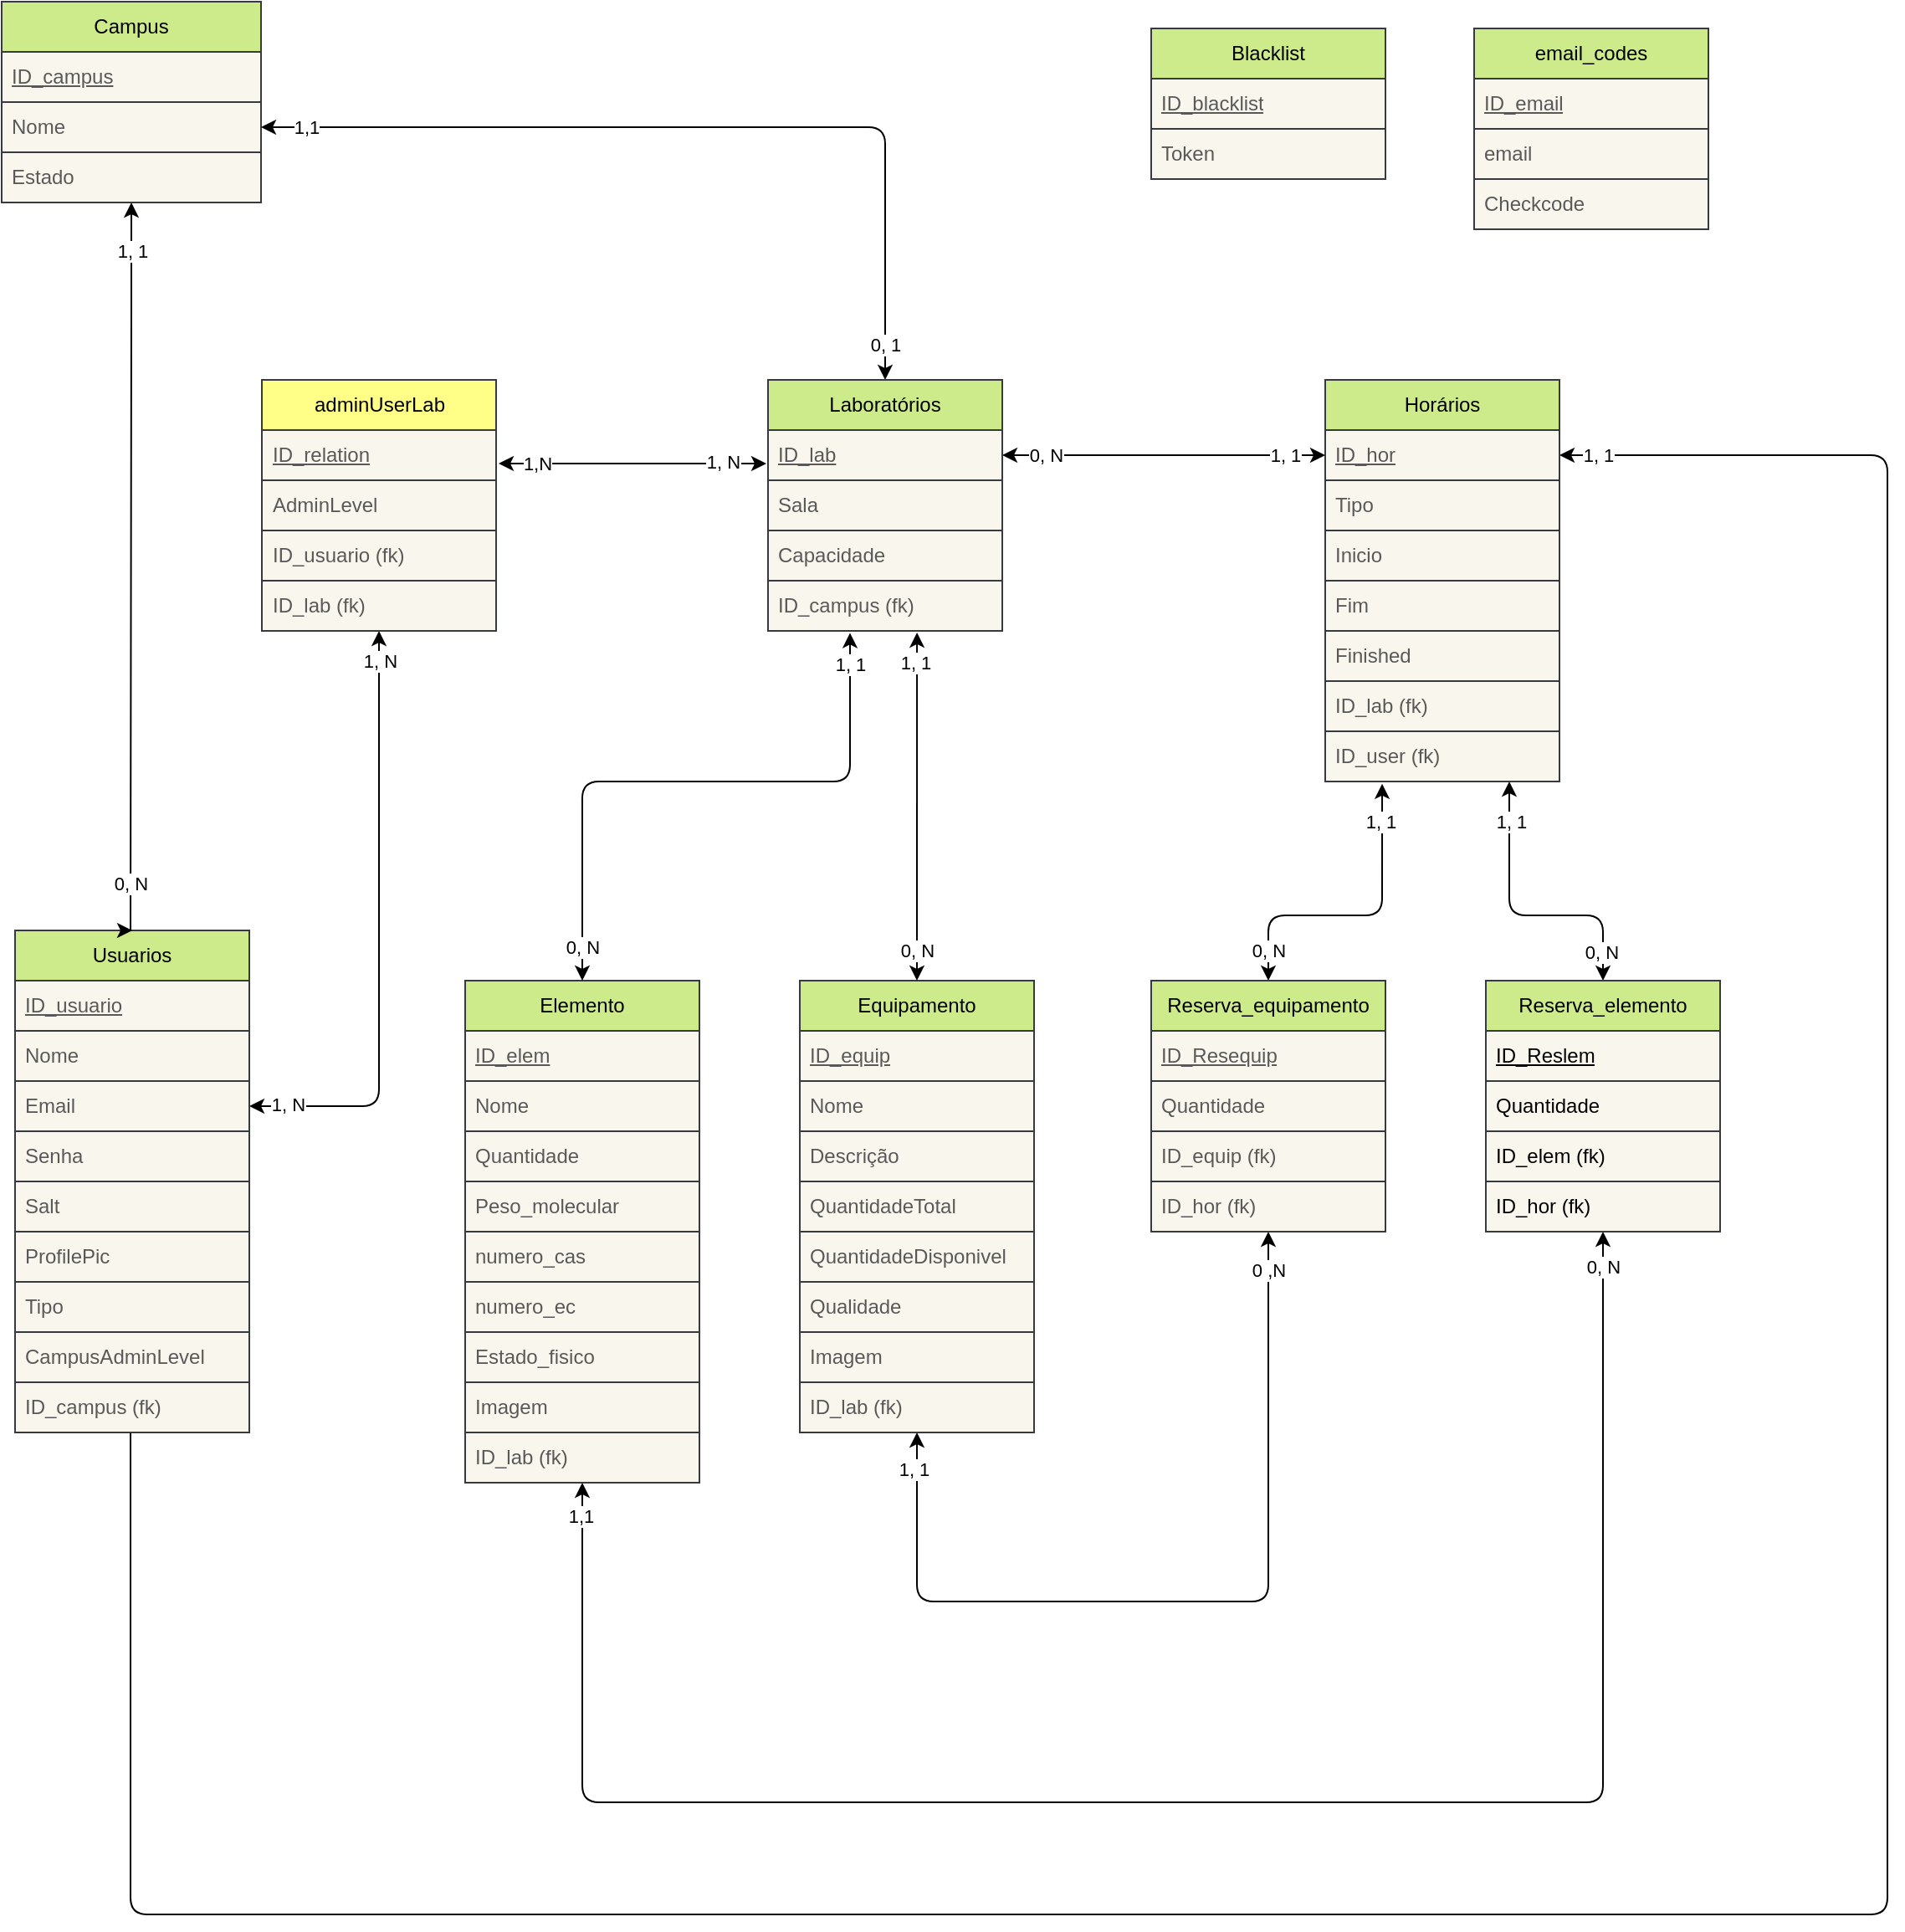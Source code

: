 <mxfile>
    <diagram name="Página-1" id="L4uY0i5UveYbXoUHaV4S">
        <mxGraphModel dx="1807" dy="1125" grid="1" gridSize="10" guides="1" tooltips="1" connect="1" arrows="1" fold="1" page="1" pageScale="1" pageWidth="4681" pageHeight="3300" math="0" shadow="0">
            <root>
                <mxCell id="0"/>
                <mxCell id="1" parent="0"/>
                <mxCell id="LrV3ZySY4JT85tmcwLmW-28" style="edgeStyle=orthogonalEdgeStyle;rounded=1;orthogonalLoop=1;jettySize=auto;html=1;startArrow=classic;startFill=1;entryX=1;entryY=0.5;entryDx=0;entryDy=0;" parent="1" target="cdhFifhEVgX4mkI2xDaV-19" edge="1">
                    <mxGeometry relative="1" as="geometry">
                        <Array as="points">
                            <mxPoint x="1960" y="2357"/>
                            <mxPoint x="3010" y="2357"/>
                            <mxPoint x="3010" y="1485"/>
                        </Array>
                        <mxPoint x="1960" y="1982" as="sourcePoint"/>
                        <mxPoint x="2870" y="1470" as="targetPoint"/>
                    </mxGeometry>
                </mxCell>
                <mxCell id="LrV3ZySY4JT85tmcwLmW-29" value="0, N" style="edgeLabel;html=1;align=center;verticalAlign=middle;resizable=0;points=[];fontColor=#000000;labelBackgroundColor=#FFFFFF;" parent="LrV3ZySY4JT85tmcwLmW-28" connectable="0" vertex="1">
                    <mxGeometry x="-0.976" relative="1" as="geometry">
                        <mxPoint y="-9" as="offset"/>
                    </mxGeometry>
                </mxCell>
                <mxCell id="LrV3ZySY4JT85tmcwLmW-30" value="1, 1" style="edgeLabel;html=1;align=center;verticalAlign=middle;resizable=0;points=[];fontColor=#000000;labelBackgroundColor=#FFFFFF;" parent="LrV3ZySY4JT85tmcwLmW-28" connectable="0" vertex="1">
                    <mxGeometry x="0.973" relative="1" as="geometry">
                        <mxPoint x="-11" as="offset"/>
                    </mxGeometry>
                </mxCell>
                <mxCell id="41" style="edgeStyle=orthogonalEdgeStyle;html=1;fontColor=#000000;startArrow=classic;startFill=1;entryX=0.5;entryY=1;entryDx=0;entryDy=0;exitX=1;exitY=0.5;exitDx=0;exitDy=0;" parent="1" source="hTepHEeseiXycIF3t-gX-6" target="36" edge="1">
                    <mxGeometry relative="1" as="geometry">
                        <mxPoint x="2140" y="1590" as="targetPoint"/>
                    </mxGeometry>
                </mxCell>
                <mxCell id="42" value="1, N" style="edgeLabel;html=1;align=center;verticalAlign=middle;resizable=0;points=[];fontColor=#000000;labelBackgroundColor=#FFFFFF;" parent="41" vertex="1" connectable="0">
                    <mxGeometry x="-0.853" relative="1" as="geometry">
                        <mxPoint x="-4" y="-1" as="offset"/>
                    </mxGeometry>
                </mxCell>
                <mxCell id="44" value="1, N" style="edgeLabel;html=1;align=center;verticalAlign=middle;resizable=0;points=[];fontColor=#000000;labelBackgroundColor=#FFFFFF;" parent="41" vertex="1" connectable="0">
                    <mxGeometry x="0.877" y="-1" relative="1" as="geometry">
                        <mxPoint x="-1" y="-4" as="offset"/>
                    </mxGeometry>
                </mxCell>
                <mxCell id="hTepHEeseiXycIF3t-gX-1" value="Usuarios" style="swimlane;fontStyle=0;childLayout=stackLayout;horizontal=1;startSize=30;horizontalStack=0;resizeParent=1;resizeParentMax=0;resizeLast=0;collapsible=1;marginBottom=0;whiteSpace=wrap;html=1;fillColor=#cdeb8b;strokeColor=#36393d;fontColor=#000000;" parent="1" vertex="1">
                    <mxGeometry x="1891" y="1769" width="140" height="300" as="geometry"/>
                </mxCell>
                <mxCell id="hTepHEeseiXycIF3t-gX-2" value="ID_usuario" style="text;strokeColor=#36393d;fillColor=#f9f7ed;align=left;verticalAlign=middle;spacingLeft=4;spacingRight=4;overflow=hidden;points=[[0,0.5],[1,0.5]];portConstraint=eastwest;rotatable=0;whiteSpace=wrap;html=1;fontStyle=4;fontColor=#595959;" parent="hTepHEeseiXycIF3t-gX-1" vertex="1">
                    <mxGeometry y="30" width="140" height="30" as="geometry"/>
                </mxCell>
                <mxCell id="hTepHEeseiXycIF3t-gX-3" value="Nome" style="text;strokeColor=#36393d;fillColor=#f9f7ed;align=left;verticalAlign=middle;spacingLeft=4;spacingRight=4;overflow=hidden;points=[[0,0.5],[1,0.5]];portConstraint=eastwest;rotatable=0;whiteSpace=wrap;html=1;fontColor=#595959;" parent="hTepHEeseiXycIF3t-gX-1" vertex="1">
                    <mxGeometry y="60" width="140" height="30" as="geometry"/>
                </mxCell>
                <mxCell id="hTepHEeseiXycIF3t-gX-6" value="Email" style="text;strokeColor=#36393d;fillColor=#f9f7ed;align=left;verticalAlign=middle;spacingLeft=4;spacingRight=4;overflow=hidden;points=[[0,0.5],[1,0.5]];portConstraint=eastwest;rotatable=0;whiteSpace=wrap;html=1;fontColor=#595959;" parent="hTepHEeseiXycIF3t-gX-1" vertex="1">
                    <mxGeometry y="90" width="140" height="30" as="geometry"/>
                </mxCell>
                <mxCell id="hTepHEeseiXycIF3t-gX-12" value="Senha" style="text;strokeColor=#36393d;fillColor=#f9f7ed;align=left;verticalAlign=middle;spacingLeft=4;spacingRight=4;overflow=hidden;points=[[0,0.5],[1,0.5]];portConstraint=eastwest;rotatable=0;whiteSpace=wrap;html=1;fontColor=#595959;" parent="hTepHEeseiXycIF3t-gX-1" vertex="1">
                    <mxGeometry y="120" width="140" height="30" as="geometry"/>
                </mxCell>
                <mxCell id="76" value="Salt" style="text;strokeColor=#36393d;fillColor=#f9f7ed;align=left;verticalAlign=middle;spacingLeft=4;spacingRight=4;overflow=hidden;points=[[0,0.5],[1,0.5]];portConstraint=eastwest;rotatable=0;whiteSpace=wrap;html=1;fontColor=#595959;" parent="hTepHEeseiXycIF3t-gX-1" vertex="1">
                    <mxGeometry y="150" width="140" height="30" as="geometry"/>
                </mxCell>
                <mxCell id="75" value="ProfilePic" style="text;strokeColor=#36393d;fillColor=#f9f7ed;align=left;verticalAlign=middle;spacingLeft=4;spacingRight=4;overflow=hidden;points=[[0,0.5],[1,0.5]];portConstraint=eastwest;rotatable=0;whiteSpace=wrap;html=1;fontColor=#595959;" parent="hTepHEeseiXycIF3t-gX-1" vertex="1">
                    <mxGeometry y="180" width="140" height="30" as="geometry"/>
                </mxCell>
                <mxCell id="22" value="Tipo" style="text;strokeColor=#36393d;fillColor=#f9f7ed;align=left;verticalAlign=middle;spacingLeft=4;spacingRight=4;overflow=hidden;points=[[0,0.5],[1,0.5]];portConstraint=eastwest;rotatable=0;whiteSpace=wrap;html=1;fontColor=#595959;" parent="hTepHEeseiXycIF3t-gX-1" vertex="1">
                    <mxGeometry y="210" width="140" height="30" as="geometry"/>
                </mxCell>
                <mxCell id="88" value="CampusAdminLevel" style="text;strokeColor=#36393d;fillColor=#f9f7ed;align=left;verticalAlign=middle;spacingLeft=4;spacingRight=4;overflow=hidden;points=[[0,0.5],[1,0.5]];portConstraint=eastwest;rotatable=0;whiteSpace=wrap;html=1;fontColor=#595959;" parent="hTepHEeseiXycIF3t-gX-1" vertex="1">
                    <mxGeometry y="240" width="140" height="30" as="geometry"/>
                </mxCell>
                <mxCell id="hTepHEeseiXycIF3t-gX-59" value="ID_campus (fk)" style="text;strokeColor=#36393d;fillColor=#f9f7ed;align=left;verticalAlign=middle;spacingLeft=4;spacingRight=4;overflow=hidden;points=[[0,0.5],[1,0.5]];portConstraint=eastwest;rotatable=0;whiteSpace=wrap;html=1;fontColor=#595959;" parent="hTepHEeseiXycIF3t-gX-1" vertex="1">
                    <mxGeometry y="270" width="140" height="30" as="geometry"/>
                </mxCell>
                <mxCell id="LrV3ZySY4JT85tmcwLmW-25" style="edgeStyle=orthogonalEdgeStyle;rounded=0;orthogonalLoop=1;jettySize=auto;html=1;entryX=0.5;entryY=0;entryDx=0;entryDy=0;startArrow=classic;startFill=1;exitX=0.5;exitY=1;exitDx=0;exitDy=0;" parent="1" source="hTepHEeseiXycIF3t-gX-14" target="hTepHEeseiXycIF3t-gX-1" edge="1">
                    <mxGeometry relative="1" as="geometry">
                        <mxPoint x="1961" y="1350" as="sourcePoint"/>
                        <Array as="points">
                            <mxPoint x="1961" y="1394"/>
                            <mxPoint x="1960" y="1394"/>
                        </Array>
                    </mxGeometry>
                </mxCell>
                <mxCell id="LrV3ZySY4JT85tmcwLmW-26" value="1, 1" style="edgeLabel;html=1;align=center;verticalAlign=middle;resizable=0;points=[];fontColor=#000000;labelBackgroundColor=#FFFFFF;" parent="LrV3ZySY4JT85tmcwLmW-25" connectable="0" vertex="1">
                    <mxGeometry x="-0.774" y="1" relative="1" as="geometry">
                        <mxPoint x="-1" y="-21" as="offset"/>
                    </mxGeometry>
                </mxCell>
                <mxCell id="LrV3ZySY4JT85tmcwLmW-27" value="0, N" style="edgeLabel;html=1;align=center;verticalAlign=middle;resizable=0;points=[];fontColor=#000000;labelBackgroundColor=#FFFFFF;" parent="LrV3ZySY4JT85tmcwLmW-25" connectable="0" vertex="1">
                    <mxGeometry x="0.744" y="1" relative="1" as="geometry">
                        <mxPoint x="-1" y="27" as="offset"/>
                    </mxGeometry>
                </mxCell>
                <mxCell id="hTepHEeseiXycIF3t-gX-14" value="Campus" style="swimlane;fontStyle=0;childLayout=stackLayout;horizontal=1;startSize=30;horizontalStack=0;resizeParent=1;resizeParentMax=0;resizeLast=0;collapsible=1;marginBottom=0;whiteSpace=wrap;html=1;fillColor=#cdeb8b;strokeColor=#36393d;fontColor=#000000;" parent="1" vertex="1">
                    <mxGeometry x="1883" y="1214" width="155" height="120" as="geometry"/>
                </mxCell>
                <mxCell id="sf1PfCmwYjpFisx6b6J_-1" value="ID_campus" style="text;strokeColor=#36393d;fillColor=#f9f7ed;align=left;verticalAlign=middle;spacingLeft=4;spacingRight=4;overflow=hidden;points=[[0,0.5],[1,0.5]];portConstraint=eastwest;rotatable=0;whiteSpace=wrap;html=1;fontStyle=4;fontColor=#595959;" parent="hTepHEeseiXycIF3t-gX-14" vertex="1">
                    <mxGeometry y="30" width="155" height="30" as="geometry"/>
                </mxCell>
                <mxCell id="hTepHEeseiXycIF3t-gX-16" value="Nome" style="text;strokeColor=#36393d;fillColor=#f9f7ed;align=left;verticalAlign=middle;spacingLeft=4;spacingRight=4;overflow=hidden;points=[[0,0.5],[1,0.5]];portConstraint=eastwest;rotatable=0;whiteSpace=wrap;html=1;fontColor=#595959;" parent="hTepHEeseiXycIF3t-gX-14" vertex="1">
                    <mxGeometry y="60" width="155" height="30" as="geometry"/>
                </mxCell>
                <mxCell id="78" value="Estado" style="text;strokeColor=#36393d;fillColor=#f9f7ed;align=left;verticalAlign=middle;spacingLeft=4;spacingRight=4;overflow=hidden;points=[[0,0.5],[1,0.5]];portConstraint=eastwest;rotatable=0;whiteSpace=wrap;html=1;fontColor=#595959;" parent="hTepHEeseiXycIF3t-gX-14" vertex="1">
                    <mxGeometry y="90" width="155" height="30" as="geometry"/>
                </mxCell>
                <mxCell id="hTepHEeseiXycIF3t-gX-65" value="" style="edgeStyle=orthogonalEdgeStyle;rounded=1;orthogonalLoop=1;jettySize=auto;entryX=1;entryY=0.5;entryDx=0;entryDy=0;startArrow=classic;startFill=1;labelBorderColor=none;html=1;" parent="1" source="hTepHEeseiXycIF3t-gX-22" target="hTepHEeseiXycIF3t-gX-16" edge="1">
                    <mxGeometry relative="1" as="geometry"/>
                </mxCell>
                <mxCell id="hTepHEeseiXycIF3t-gX-67" value="1,1" style="edgeLabel;html=1;align=center;verticalAlign=middle;resizable=0;points=[];fontColor=#000000;labelBackgroundColor=#FFFFFF;" parent="hTepHEeseiXycIF3t-gX-65" connectable="0" vertex="1">
                    <mxGeometry x="0.897" relative="1" as="geometry">
                        <mxPoint as="offset"/>
                    </mxGeometry>
                </mxCell>
                <mxCell id="hTepHEeseiXycIF3t-gX-68" value="0, 1" style="edgeLabel;html=1;align=center;verticalAlign=middle;resizable=0;points=[];fontColor=#000000;labelBackgroundColor=#FFFFFF;" parent="hTepHEeseiXycIF3t-gX-65" connectable="0" vertex="1">
                    <mxGeometry x="-0.86" y="1" relative="1" as="geometry">
                        <mxPoint x="1" y="15" as="offset"/>
                    </mxGeometry>
                </mxCell>
                <mxCell id="hTepHEeseiXycIF3t-gX-22" value="Laboratórios" style="swimlane;fontStyle=0;childLayout=stackLayout;horizontal=1;startSize=30;horizontalStack=0;resizeParent=1;resizeParentMax=0;resizeLast=0;collapsible=1;marginBottom=0;whiteSpace=wrap;html=1;fillColor=#cdeb8b;strokeColor=#36393d;fontColor=#000000;" parent="1" vertex="1">
                    <mxGeometry x="2341" y="1440" width="140" height="150" as="geometry"/>
                </mxCell>
                <mxCell id="hTepHEeseiXycIF3t-gX-23" value="ID_lab" style="text;strokeColor=#36393d;fillColor=#f9f7ed;align=left;verticalAlign=middle;spacingLeft=4;spacingRight=4;overflow=hidden;points=[[0,0.5],[1,0.5]];portConstraint=eastwest;rotatable=0;whiteSpace=wrap;html=1;fontStyle=4;fontColor=#595959;" parent="hTepHEeseiXycIF3t-gX-22" vertex="1">
                    <mxGeometry y="30" width="140" height="30" as="geometry"/>
                </mxCell>
                <mxCell id="hTepHEeseiXycIF3t-gX-58" value="Sala" style="text;strokeColor=#36393d;fillColor=#f9f7ed;align=left;verticalAlign=middle;spacingLeft=4;spacingRight=4;overflow=hidden;points=[[0,0.5],[1,0.5]];portConstraint=eastwest;rotatable=0;whiteSpace=wrap;html=1;fontStyle=0;fontColor=#595959;" parent="hTepHEeseiXycIF3t-gX-22" vertex="1">
                    <mxGeometry y="60" width="140" height="30" as="geometry"/>
                </mxCell>
                <mxCell id="90" value="Capacidade" style="text;strokeColor=#36393d;fillColor=#f9f7ed;align=left;verticalAlign=middle;spacingLeft=4;spacingRight=4;overflow=hidden;points=[[0,0.5],[1,0.5]];portConstraint=eastwest;rotatable=0;whiteSpace=wrap;html=1;fontStyle=0;fontColor=#595959;" vertex="1" parent="hTepHEeseiXycIF3t-gX-22">
                    <mxGeometry y="90" width="140" height="30" as="geometry"/>
                </mxCell>
                <mxCell id="hTepHEeseiXycIF3t-gX-30" value="ID_campus (fk)" style="text;strokeColor=#36393d;fillColor=#f9f7ed;align=left;verticalAlign=middle;spacingLeft=4;spacingRight=4;overflow=hidden;points=[[0,0.5],[1,0.5]];portConstraint=eastwest;rotatable=0;whiteSpace=wrap;html=1;fontStyle=0;fontColor=#595959;" parent="hTepHEeseiXycIF3t-gX-22" vertex="1">
                    <mxGeometry y="120" width="140" height="30" as="geometry"/>
                </mxCell>
                <mxCell id="LrV3ZySY4JT85tmcwLmW-12" style="edgeStyle=orthogonalEdgeStyle;rounded=1;orthogonalLoop=1;jettySize=auto;html=1;startArrow=classic;startFill=1;exitX=0.243;exitY=1.047;exitDx=0;exitDy=0;exitPerimeter=0;" parent="1" source="hTepHEeseiXycIF3t-gX-53" target="LrV3ZySY4JT85tmcwLmW-1" edge="1">
                    <mxGeometry relative="1" as="geometry">
                        <Array as="points">
                            <mxPoint x="2708" y="1760"/>
                            <mxPoint x="2640" y="1760"/>
                        </Array>
                        <mxPoint x="2708" y="1660" as="sourcePoint"/>
                    </mxGeometry>
                </mxCell>
                <mxCell id="LrV3ZySY4JT85tmcwLmW-37" value="1, 1" style="edgeLabel;html=1;align=center;verticalAlign=middle;resizable=0;points=[];fontColor=#000000;labelBackgroundColor=#FFFFFF;" parent="LrV3ZySY4JT85tmcwLmW-12" connectable="0" vertex="1">
                    <mxGeometry x="-0.763" y="-1" relative="1" as="geometry">
                        <mxPoint as="offset"/>
                    </mxGeometry>
                </mxCell>
                <mxCell id="LrV3ZySY4JT85tmcwLmW-38" value="0, N" style="edgeLabel;html=1;align=center;verticalAlign=middle;resizable=0;points=[];fontColor=#000000;labelBackgroundColor=#FFFFFF;" parent="LrV3ZySY4JT85tmcwLmW-12" connectable="0" vertex="1">
                    <mxGeometry x="0.756" y="1" relative="1" as="geometry">
                        <mxPoint x="-1" y="4" as="offset"/>
                    </mxGeometry>
                </mxCell>
                <mxCell id="LrV3ZySY4JT85tmcwLmW-14" style="edgeStyle=orthogonalEdgeStyle;rounded=1;orthogonalLoop=1;jettySize=auto;html=1;entryX=0.5;entryY=0;entryDx=0;entryDy=0;startArrow=classic;startFill=1;" parent="1" source="cdhFifhEVgX4mkI2xDaV-18" target="LrV3ZySY4JT85tmcwLmW-7" edge="1">
                    <mxGeometry relative="1" as="geometry">
                        <mxPoint x="2954" y="1889" as="targetPoint"/>
                        <Array as="points">
                            <mxPoint x="2784" y="1760"/>
                            <mxPoint x="2840" y="1760"/>
                        </Array>
                    </mxGeometry>
                </mxCell>
                <mxCell id="LrV3ZySY4JT85tmcwLmW-35" value="0, N" style="edgeLabel;html=1;align=center;verticalAlign=middle;resizable=0;points=[];fontColor=#000000;labelBackgroundColor=#FFFFFF;" parent="LrV3ZySY4JT85tmcwLmW-14" connectable="0" vertex="1">
                    <mxGeometry x="0.764" y="2" relative="1" as="geometry">
                        <mxPoint x="-3" y="3" as="offset"/>
                    </mxGeometry>
                </mxCell>
                <mxCell id="LrV3ZySY4JT85tmcwLmW-36" value="1, 1" style="edgeLabel;html=1;align=center;verticalAlign=middle;resizable=0;points=[];fontColor=#000000;labelBackgroundColor=#FFFFFF;" parent="LrV3ZySY4JT85tmcwLmW-14" connectable="0" vertex="1">
                    <mxGeometry x="-0.745" y="1" relative="1" as="geometry">
                        <mxPoint y="1" as="offset"/>
                    </mxGeometry>
                </mxCell>
                <mxCell id="cdhFifhEVgX4mkI2xDaV-18" value="Horários" style="swimlane;fontStyle=0;childLayout=stackLayout;horizontal=1;startSize=30;horizontalStack=0;resizeParent=1;resizeParentMax=0;resizeLast=0;collapsible=1;marginBottom=0;whiteSpace=wrap;html=1;fillColor=#cdeb8b;strokeColor=#36393d;fontColor=#000000;" parent="1" vertex="1">
                    <mxGeometry x="2674" y="1440" width="140" height="240" as="geometry"/>
                </mxCell>
                <mxCell id="cdhFifhEVgX4mkI2xDaV-19" value="ID_hor" style="text;strokeColor=#36393d;fillColor=#f9f7ed;align=left;verticalAlign=middle;spacingLeft=4;spacingRight=4;overflow=hidden;points=[[0,0.5],[1,0.5]];portConstraint=eastwest;rotatable=0;whiteSpace=wrap;html=1;fontStyle=4;fontColor=#595959;" parent="cdhFifhEVgX4mkI2xDaV-18" vertex="1">
                    <mxGeometry y="30" width="140" height="30" as="geometry"/>
                </mxCell>
                <mxCell id="sf1PfCmwYjpFisx6b6J_-2" value="Tipo" style="text;strokeColor=#36393d;fillColor=#f9f7ed;align=left;verticalAlign=middle;spacingLeft=4;spacingRight=4;overflow=hidden;points=[[0,0.5],[1,0.5]];portConstraint=eastwest;rotatable=0;whiteSpace=wrap;html=1;fontStyle=0;fontColor=#595959;" parent="cdhFifhEVgX4mkI2xDaV-18" vertex="1">
                    <mxGeometry y="60" width="140" height="30" as="geometry"/>
                </mxCell>
                <mxCell id="hTepHEeseiXycIF3t-gX-51" value="Inicio" style="text;strokeColor=#36393d;fillColor=#f9f7ed;align=left;verticalAlign=middle;spacingLeft=4;spacingRight=4;overflow=hidden;points=[[0,0.5],[1,0.5]];portConstraint=eastwest;rotatable=0;whiteSpace=wrap;html=1;fontStyle=0;fontColor=#595959;" parent="cdhFifhEVgX4mkI2xDaV-18" vertex="1">
                    <mxGeometry y="90" width="140" height="30" as="geometry"/>
                </mxCell>
                <mxCell id="hTepHEeseiXycIF3t-gX-52" value="Fim" style="text;strokeColor=#36393d;fillColor=#f9f7ed;align=left;verticalAlign=middle;spacingLeft=4;spacingRight=4;overflow=hidden;points=[[0,0.5],[1,0.5]];portConstraint=eastwest;rotatable=0;whiteSpace=wrap;html=1;fontStyle=0;fontColor=#595959;" parent="cdhFifhEVgX4mkI2xDaV-18" vertex="1">
                    <mxGeometry y="120" width="140" height="30" as="geometry"/>
                </mxCell>
                <mxCell id="91" value="Finished" style="text;strokeColor=#36393d;fillColor=#f9f7ed;align=left;verticalAlign=middle;spacingLeft=4;spacingRight=4;overflow=hidden;points=[[0,0.5],[1,0.5]];portConstraint=eastwest;rotatable=0;whiteSpace=wrap;html=1;fontStyle=0;fontColor=#595959;" vertex="1" parent="cdhFifhEVgX4mkI2xDaV-18">
                    <mxGeometry y="150" width="140" height="30" as="geometry"/>
                </mxCell>
                <mxCell id="hTepHEeseiXycIF3t-gX-55" value="ID_lab (fk)" style="text;strokeColor=#36393d;fillColor=#f9f7ed;align=left;verticalAlign=middle;spacingLeft=4;spacingRight=4;overflow=hidden;points=[[0,0.5],[1,0.5]];portConstraint=eastwest;rotatable=0;whiteSpace=wrap;html=1;fontStyle=0;fontColor=#595959;" parent="cdhFifhEVgX4mkI2xDaV-18" vertex="1">
                    <mxGeometry y="180" width="140" height="30" as="geometry"/>
                </mxCell>
                <mxCell id="hTepHEeseiXycIF3t-gX-53" value="ID_user (fk)" style="text;strokeColor=#36393d;fillColor=#f9f7ed;align=left;verticalAlign=middle;spacingLeft=4;spacingRight=4;overflow=hidden;points=[[0,0.5],[1,0.5]];portConstraint=eastwest;rotatable=0;whiteSpace=wrap;html=1;fontStyle=0;fontColor=#595959;" parent="cdhFifhEVgX4mkI2xDaV-18" vertex="1">
                    <mxGeometry y="210" width="140" height="30" as="geometry"/>
                </mxCell>
                <mxCell id="53" style="edgeStyle=orthogonalEdgeStyle;html=1;fontColor=#595959;startArrow=classic;startFill=1;entryX=0.5;entryY=1;entryDx=0;entryDy=0;" parent="1" source="hTepHEeseiXycIF3t-gX-33" target="LrV3ZySY4JT85tmcwLmW-7" edge="1">
                    <mxGeometry relative="1" as="geometry">
                        <mxPoint x="2630" y="2330" as="targetPoint"/>
                        <Array as="points">
                            <mxPoint x="2230" y="2290"/>
                            <mxPoint x="2840" y="2290"/>
                        </Array>
                    </mxGeometry>
                </mxCell>
                <mxCell id="54" value="&lt;font&gt;1,1&lt;/font&gt;" style="edgeLabel;html=1;align=center;verticalAlign=middle;resizable=0;points=[];fontColor=#000000;labelBackgroundColor=#FFFFFF;" parent="53" vertex="1" connectable="0">
                    <mxGeometry x="-0.948" y="-1" relative="1" as="geometry">
                        <mxPoint y="-10" as="offset"/>
                    </mxGeometry>
                </mxCell>
                <mxCell id="55" value="0, N" style="edgeLabel;html=1;align=center;verticalAlign=middle;resizable=0;points=[];fontColor=#000000;labelBackgroundColor=#FFFFFF;" parent="53" vertex="1" connectable="0">
                    <mxGeometry x="0.96" relative="1" as="geometry">
                        <mxPoint y="-2" as="offset"/>
                    </mxGeometry>
                </mxCell>
                <mxCell id="hTepHEeseiXycIF3t-gX-33" value="Elemento" style="swimlane;fontStyle=0;childLayout=stackLayout;horizontal=1;startSize=30;horizontalStack=0;resizeParent=1;resizeParentMax=0;resizeLast=0;collapsible=1;marginBottom=0;whiteSpace=wrap;html=1;fillColor=#cdeb8b;strokeColor=#36393d;fontColor=#000000;labelBackgroundColor=none;" parent="1" vertex="1">
                    <mxGeometry x="2160" y="1799" width="140" height="300" as="geometry"/>
                </mxCell>
                <mxCell id="hTepHEeseiXycIF3t-gX-34" value="ID_elem" style="text;strokeColor=#36393d;fillColor=#f9f7ed;align=left;verticalAlign=middle;spacingLeft=4;spacingRight=4;overflow=hidden;points=[[0,0.5],[1,0.5]];portConstraint=eastwest;rotatable=0;whiteSpace=wrap;html=1;fontStyle=4;fontColor=#595959;" parent="hTepHEeseiXycIF3t-gX-33" vertex="1">
                    <mxGeometry y="30" width="140" height="30" as="geometry"/>
                </mxCell>
                <mxCell id="hTepHEeseiXycIF3t-gX-40" value="Nome" style="text;strokeColor=#36393d;fillColor=#f9f7ed;align=left;verticalAlign=middle;spacingLeft=4;spacingRight=4;overflow=hidden;points=[[0,0.5],[1,0.5]];portConstraint=eastwest;rotatable=0;whiteSpace=wrap;html=1;fontStyle=0;fontColor=#595959;" parent="hTepHEeseiXycIF3t-gX-33" vertex="1">
                    <mxGeometry y="60" width="140" height="30" as="geometry"/>
                </mxCell>
                <mxCell id="hTepHEeseiXycIF3t-gX-41" value="Quantidade" style="text;strokeColor=#36393d;fillColor=#f9f7ed;align=left;verticalAlign=middle;spacingLeft=4;spacingRight=4;overflow=hidden;points=[[0,0.5],[1,0.5]];portConstraint=eastwest;rotatable=0;whiteSpace=wrap;html=1;fontStyle=0;fontColor=#595959;" parent="hTepHEeseiXycIF3t-gX-33" vertex="1">
                    <mxGeometry y="90" width="140" height="30" as="geometry"/>
                </mxCell>
                <mxCell id="hTepHEeseiXycIF3t-gX-42" value="Peso_molecular" style="text;strokeColor=#36393d;fillColor=#f9f7ed;align=left;verticalAlign=middle;spacingLeft=4;spacingRight=4;overflow=hidden;points=[[0,0.5],[1,0.5]];portConstraint=eastwest;rotatable=0;whiteSpace=wrap;html=1;fontStyle=0;fontColor=#595959;" parent="hTepHEeseiXycIF3t-gX-33" vertex="1">
                    <mxGeometry y="120" width="140" height="30" as="geometry"/>
                </mxCell>
                <mxCell id="hTepHEeseiXycIF3t-gX-43" value="numero_cas" style="text;strokeColor=#36393d;fillColor=#f9f7ed;align=left;verticalAlign=middle;spacingLeft=4;spacingRight=4;overflow=hidden;points=[[0,0.5],[1,0.5]];portConstraint=eastwest;rotatable=0;whiteSpace=wrap;html=1;fontStyle=0;fontColor=#595959;" parent="hTepHEeseiXycIF3t-gX-33" vertex="1">
                    <mxGeometry y="150" width="140" height="30" as="geometry"/>
                </mxCell>
                <mxCell id="hTepHEeseiXycIF3t-gX-44" value="numero_ec" style="text;strokeColor=#36393d;fillColor=#f9f7ed;align=left;verticalAlign=middle;spacingLeft=4;spacingRight=4;overflow=hidden;points=[[0,0.5],[1,0.5]];portConstraint=eastwest;rotatable=0;whiteSpace=wrap;html=1;fontStyle=0;fontColor=#595959;" parent="hTepHEeseiXycIF3t-gX-33" vertex="1">
                    <mxGeometry y="180" width="140" height="30" as="geometry"/>
                </mxCell>
                <mxCell id="hTepHEeseiXycIF3t-gX-45" value="Estado_fisico" style="text;strokeColor=#36393d;fillColor=#f9f7ed;align=left;verticalAlign=middle;spacingLeft=4;spacingRight=4;overflow=hidden;points=[[0,0.5],[1,0.5]];portConstraint=eastwest;rotatable=0;whiteSpace=wrap;html=1;fontStyle=0;fontColor=#595959;" parent="hTepHEeseiXycIF3t-gX-33" vertex="1">
                    <mxGeometry y="210" width="140" height="30" as="geometry"/>
                </mxCell>
                <mxCell id="hTepHEeseiXycIF3t-gX-46" value="Imagem" style="text;strokeColor=#36393d;fillColor=#f9f7ed;align=left;verticalAlign=middle;spacingLeft=4;spacingRight=4;overflow=hidden;points=[[0,0.5],[1,0.5]];portConstraint=eastwest;rotatable=0;whiteSpace=wrap;html=1;fontStyle=0;fontColor=#595959;" parent="hTepHEeseiXycIF3t-gX-33" vertex="1">
                    <mxGeometry y="240" width="140" height="30" as="geometry"/>
                </mxCell>
                <mxCell id="hTepHEeseiXycIF3t-gX-56" value="ID_lab (fk)" style="text;strokeColor=#36393d;fillColor=#f9f7ed;align=left;verticalAlign=middle;spacingLeft=4;spacingRight=4;overflow=hidden;points=[[0,0.5],[1,0.5]];portConstraint=eastwest;rotatable=0;whiteSpace=wrap;html=1;fontStyle=0;fontColor=#595959;" parent="hTepHEeseiXycIF3t-gX-33" vertex="1">
                    <mxGeometry y="270" width="140" height="30" as="geometry"/>
                </mxCell>
                <mxCell id="57" style="edgeStyle=orthogonalEdgeStyle;html=1;startArrow=classic;startFill=1;entryX=0.5;entryY=1;entryDx=0;entryDy=0;" parent="1" source="hTepHEeseiXycIF3t-gX-35" target="LrV3ZySY4JT85tmcwLmW-1" edge="1">
                    <mxGeometry relative="1" as="geometry">
                        <mxPoint x="2650" y="1950" as="targetPoint"/>
                        <Array as="points">
                            <mxPoint x="2430" y="2170"/>
                            <mxPoint x="2640" y="2170"/>
                        </Array>
                    </mxGeometry>
                </mxCell>
                <mxCell id="58" value="1, 1" style="edgeLabel;html=1;align=center;verticalAlign=middle;resizable=0;points=[];fontColor=#000000;labelBackgroundColor=#FFFFFF;" parent="57" vertex="1" connectable="0">
                    <mxGeometry x="-0.901" relative="1" as="geometry">
                        <mxPoint x="-2" y="-5" as="offset"/>
                    </mxGeometry>
                </mxCell>
                <mxCell id="59" value="0 ,N" style="edgeLabel;html=1;align=center;verticalAlign=middle;resizable=0;points=[];fontColor=#000000;labelBackgroundColor=#FFFFFF;" parent="57" vertex="1" connectable="0">
                    <mxGeometry x="0.91" relative="1" as="geometry">
                        <mxPoint y="-1" as="offset"/>
                    </mxGeometry>
                </mxCell>
                <mxCell id="hTepHEeseiXycIF3t-gX-35" value="Equipamento" style="swimlane;fontStyle=0;childLayout=stackLayout;horizontal=1;startSize=30;horizontalStack=0;resizeParent=1;resizeParentMax=0;resizeLast=0;collapsible=1;marginBottom=0;whiteSpace=wrap;html=1;fillColor=#cdeb8b;strokeColor=#36393d;fontColor=#000000;" parent="1" vertex="1">
                    <mxGeometry x="2360" y="1799" width="140" height="270" as="geometry"/>
                </mxCell>
                <mxCell id="hTepHEeseiXycIF3t-gX-36" value="ID_equip" style="text;strokeColor=#36393d;fillColor=#f9f7ed;align=left;verticalAlign=middle;spacingLeft=4;spacingRight=4;overflow=hidden;points=[[0,0.5],[1,0.5]];portConstraint=eastwest;rotatable=0;whiteSpace=wrap;html=1;fontStyle=4;fontColor=#595959;" parent="hTepHEeseiXycIF3t-gX-35" vertex="1">
                    <mxGeometry y="30" width="140" height="30" as="geometry"/>
                </mxCell>
                <mxCell id="hTepHEeseiXycIF3t-gX-48" value="Nome" style="text;strokeColor=#36393d;fillColor=#f9f7ed;align=left;verticalAlign=middle;spacingLeft=4;spacingRight=4;overflow=hidden;points=[[0,0.5],[1,0.5]];portConstraint=eastwest;rotatable=0;whiteSpace=wrap;html=1;fontStyle=0;fontColor=#595959;" parent="hTepHEeseiXycIF3t-gX-35" vertex="1">
                    <mxGeometry y="60" width="140" height="30" as="geometry"/>
                </mxCell>
                <mxCell id="hTepHEeseiXycIF3t-gX-49" value="Descrição" style="text;strokeColor=#36393d;fillColor=#f9f7ed;align=left;verticalAlign=middle;spacingLeft=4;spacingRight=4;overflow=hidden;points=[[0,0.5],[1,0.5]];portConstraint=eastwest;rotatable=0;whiteSpace=wrap;html=1;fontStyle=0;fontColor=#595959;" parent="hTepHEeseiXycIF3t-gX-35" vertex="1">
                    <mxGeometry y="90" width="140" height="30" as="geometry"/>
                </mxCell>
                <mxCell id="hTepHEeseiXycIF3t-gX-50" value="QuantidadeTotal" style="text;strokeColor=#36393d;fillColor=#f9f7ed;align=left;verticalAlign=middle;spacingLeft=4;spacingRight=4;overflow=hidden;points=[[0,0.5],[1,0.5]];portConstraint=eastwest;rotatable=0;whiteSpace=wrap;html=1;fontStyle=0;fontColor=#595959;" parent="hTepHEeseiXycIF3t-gX-35" vertex="1">
                    <mxGeometry y="120" width="140" height="30" as="geometry"/>
                </mxCell>
                <mxCell id="67" value="QuantidadeDisponivel" style="text;strokeColor=#36393d;fillColor=#f9f7ed;align=left;verticalAlign=middle;spacingLeft=4;spacingRight=4;overflow=hidden;points=[[0,0.5],[1,0.5]];portConstraint=eastwest;rotatable=0;whiteSpace=wrap;html=1;fontStyle=0;fontColor=#595959;" parent="hTepHEeseiXycIF3t-gX-35" vertex="1">
                    <mxGeometry y="150" width="140" height="30" as="geometry"/>
                </mxCell>
                <mxCell id="68" value="Qualidade" style="text;strokeColor=#36393d;fillColor=#f9f7ed;align=left;verticalAlign=middle;spacingLeft=4;spacingRight=4;overflow=hidden;points=[[0,0.5],[1,0.5]];portConstraint=eastwest;rotatable=0;whiteSpace=wrap;html=1;fontStyle=0;fontColor=#595959;" parent="hTepHEeseiXycIF3t-gX-35" vertex="1">
                    <mxGeometry y="180" width="140" height="30" as="geometry"/>
                </mxCell>
                <mxCell id="69" value="Imagem" style="text;strokeColor=#36393d;fillColor=#f9f7ed;align=left;verticalAlign=middle;spacingLeft=4;spacingRight=4;overflow=hidden;points=[[0,0.5],[1,0.5]];portConstraint=eastwest;rotatable=0;whiteSpace=wrap;html=1;fontStyle=0;fontColor=#595959;" parent="hTepHEeseiXycIF3t-gX-35" vertex="1">
                    <mxGeometry y="210" width="140" height="30" as="geometry"/>
                </mxCell>
                <mxCell id="hTepHEeseiXycIF3t-gX-57" value="ID_lab (fk)" style="text;strokeColor=#36393d;fillColor=#f9f7ed;align=left;verticalAlign=middle;spacingLeft=4;spacingRight=4;overflow=hidden;points=[[0,0.5],[1,0.5]];portConstraint=eastwest;rotatable=0;whiteSpace=wrap;html=1;fontStyle=0;fontColor=#595959;" parent="hTepHEeseiXycIF3t-gX-35" vertex="1">
                    <mxGeometry y="240" width="140" height="30" as="geometry"/>
                </mxCell>
                <mxCell id="hTepHEeseiXycIF3t-gX-71" style="edgeStyle=orthogonalEdgeStyle;orthogonalLoop=1;jettySize=auto;html=1;startArrow=classic;startFill=1;exitX=0.5;exitY=0;exitDx=0;exitDy=0;entryX=0.35;entryY=1.04;entryDx=0;entryDy=0;entryPerimeter=0;rounded=1;" parent="1" source="hTepHEeseiXycIF3t-gX-33" target="hTepHEeseiXycIF3t-gX-30" edge="1">
                    <mxGeometry relative="1" as="geometry">
                        <mxPoint x="2390" y="1570" as="targetPoint"/>
                        <Array as="points">
                            <mxPoint x="2230" y="1680"/>
                            <mxPoint x="2390" y="1680"/>
                        </Array>
                        <mxPoint x="2130" y="1730" as="sourcePoint"/>
                    </mxGeometry>
                </mxCell>
                <mxCell id="hTepHEeseiXycIF3t-gX-72" value="0, N" style="edgeLabel;html=1;align=center;verticalAlign=middle;resizable=0;points=[];fontColor=#000000;labelBackgroundColor=#FFFFFF;" parent="hTepHEeseiXycIF3t-gX-71" connectable="0" vertex="1">
                    <mxGeometry x="-0.861" y="2" relative="1" as="geometry">
                        <mxPoint x="2" y="5" as="offset"/>
                    </mxGeometry>
                </mxCell>
                <mxCell id="hTepHEeseiXycIF3t-gX-73" value="1, 1" style="edgeLabel;html=1;align=center;verticalAlign=middle;resizable=0;points=[];fontColor=#000000;labelBackgroundColor=#FFFFFF;" parent="hTepHEeseiXycIF3t-gX-71" connectable="0" vertex="1">
                    <mxGeometry x="0.757" y="-1" relative="1" as="geometry">
                        <mxPoint x="-1" y="-26" as="offset"/>
                    </mxGeometry>
                </mxCell>
                <mxCell id="hTepHEeseiXycIF3t-gX-74" style="edgeStyle=orthogonalEdgeStyle;rounded=0;orthogonalLoop=1;jettySize=auto;html=1;startArrow=classic;startFill=1;exitX=0.5;exitY=0;exitDx=0;exitDy=0;entryX=0.636;entryY=1.033;entryDx=0;entryDy=0;entryPerimeter=0;" parent="1" source="hTepHEeseiXycIF3t-gX-35" target="hTepHEeseiXycIF3t-gX-30" edge="1">
                    <mxGeometry relative="1" as="geometry">
                        <Array as="points"/>
                        <mxPoint x="2430" y="1780" as="sourcePoint"/>
                        <mxPoint x="2430" y="1560" as="targetPoint"/>
                    </mxGeometry>
                </mxCell>
                <mxCell id="hTepHEeseiXycIF3t-gX-75" value="0, N" style="edgeLabel;html=1;align=center;verticalAlign=middle;resizable=0;points=[];fontColor=#000000;labelBackgroundColor=#FFFFFF;" parent="hTepHEeseiXycIF3t-gX-74" connectable="0" vertex="1">
                    <mxGeometry x="-0.729" y="-1" relative="1" as="geometry">
                        <mxPoint x="-1" y="10" as="offset"/>
                    </mxGeometry>
                </mxCell>
                <mxCell id="hTepHEeseiXycIF3t-gX-76" value="1, 1" style="edgeLabel;html=1;align=center;verticalAlign=middle;resizable=0;points=[];fontColor=#000000;labelBackgroundColor=#FFFFFF;" parent="hTepHEeseiXycIF3t-gX-74" connectable="0" vertex="1">
                    <mxGeometry x="0.677" y="1" relative="1" as="geometry">
                        <mxPoint y="-16" as="offset"/>
                    </mxGeometry>
                </mxCell>
                <mxCell id="LrV3ZySY4JT85tmcwLmW-1" value="Reserva_equipamento" style="swimlane;fontStyle=0;childLayout=stackLayout;horizontal=1;startSize=30;horizontalStack=0;resizeParent=1;resizeParentMax=0;resizeLast=0;collapsible=1;marginBottom=0;whiteSpace=wrap;html=1;fillColor=#cdeb8b;strokeColor=#36393d;fontColor=#000000;" parent="1" vertex="1">
                    <mxGeometry x="2570" y="1799" width="140" height="150" as="geometry"/>
                </mxCell>
                <mxCell id="LrV3ZySY4JT85tmcwLmW-2" value="&lt;u&gt;ID_Resequip&lt;/u&gt;" style="text;strokeColor=#36393d;fillColor=#f9f7ed;align=left;verticalAlign=middle;spacingLeft=4;spacingRight=4;overflow=hidden;points=[[0,0.5],[1,0.5]];portConstraint=eastwest;rotatable=0;whiteSpace=wrap;html=1;fontColor=#595959;" parent="LrV3ZySY4JT85tmcwLmW-1" vertex="1">
                    <mxGeometry y="30" width="140" height="30" as="geometry"/>
                </mxCell>
                <mxCell id="70" value="Quantidade" style="text;strokeColor=#36393d;fillColor=#f9f7ed;align=left;verticalAlign=middle;spacingLeft=4;spacingRight=4;overflow=hidden;points=[[0,0.5],[1,0.5]];portConstraint=eastwest;rotatable=0;whiteSpace=wrap;html=1;fontColor=#595959;" parent="LrV3ZySY4JT85tmcwLmW-1" vertex="1">
                    <mxGeometry y="60" width="140" height="30" as="geometry"/>
                </mxCell>
                <mxCell id="LrV3ZySY4JT85tmcwLmW-3" value="ID_equip (fk)" style="text;strokeColor=#36393d;fillColor=#f9f7ed;align=left;verticalAlign=middle;spacingLeft=4;spacingRight=4;overflow=hidden;points=[[0,0.5],[1,0.5]];portConstraint=eastwest;rotatable=0;whiteSpace=wrap;html=1;fontColor=#595959;" parent="LrV3ZySY4JT85tmcwLmW-1" vertex="1">
                    <mxGeometry y="90" width="140" height="30" as="geometry"/>
                </mxCell>
                <mxCell id="LrV3ZySY4JT85tmcwLmW-4" value="ID_hor (fk)" style="text;strokeColor=#36393d;fillColor=#f9f7ed;align=left;verticalAlign=middle;spacingLeft=4;spacingRight=4;overflow=hidden;points=[[0,0.5],[1,0.5]];portConstraint=eastwest;rotatable=0;whiteSpace=wrap;html=1;fontColor=#595959;" parent="LrV3ZySY4JT85tmcwLmW-1" vertex="1">
                    <mxGeometry y="120" width="140" height="30" as="geometry"/>
                </mxCell>
                <mxCell id="LrV3ZySY4JT85tmcwLmW-7" value="Reserva_elemento" style="swimlane;fontStyle=0;childLayout=stackLayout;horizontal=1;startSize=30;horizontalStack=0;resizeParent=1;resizeParentMax=0;resizeLast=0;collapsible=1;marginBottom=0;whiteSpace=wrap;html=1;fillColor=#cdeb8b;strokeColor=#36393d;fontColor=#000000;" parent="1" vertex="1">
                    <mxGeometry x="2770" y="1799" width="140" height="150" as="geometry"/>
                </mxCell>
                <mxCell id="LrV3ZySY4JT85tmcwLmW-8" value="&lt;u&gt;ID_Reslem&lt;/u&gt;" style="text;strokeColor=#36393d;fillColor=#f9f7ed;align=left;verticalAlign=middle;spacingLeft=4;spacingRight=4;overflow=hidden;points=[[0,0.5],[1,0.5]];portConstraint=eastwest;rotatable=0;whiteSpace=wrap;html=1;fontColor=#000000;" parent="LrV3ZySY4JT85tmcwLmW-7" vertex="1">
                    <mxGeometry y="30" width="140" height="30" as="geometry"/>
                </mxCell>
                <mxCell id="LrV3ZySY4JT85tmcwLmW-10" value="Quantidade" style="text;strokeColor=#36393d;fillColor=#f9f7ed;align=left;verticalAlign=middle;spacingLeft=4;spacingRight=4;overflow=hidden;points=[[0,0.5],[1,0.5]];portConstraint=eastwest;rotatable=0;whiteSpace=wrap;html=1;fontColor=#000000;" parent="LrV3ZySY4JT85tmcwLmW-7" vertex="1">
                    <mxGeometry y="60" width="140" height="30" as="geometry"/>
                </mxCell>
                <mxCell id="LrV3ZySY4JT85tmcwLmW-9" value="ID_elem (fk)" style="text;strokeColor=#36393d;fillColor=#f9f7ed;align=left;verticalAlign=middle;spacingLeft=4;spacingRight=4;overflow=hidden;points=[[0,0.5],[1,0.5]];portConstraint=eastwest;rotatable=0;whiteSpace=wrap;html=1;fontColor=#000000;" parent="LrV3ZySY4JT85tmcwLmW-7" vertex="1">
                    <mxGeometry y="90" width="140" height="30" as="geometry"/>
                </mxCell>
                <mxCell id="sf1PfCmwYjpFisx6b6J_-3" value="ID_hor (fk)" style="text;strokeColor=#36393d;fillColor=#f9f7ed;align=left;verticalAlign=middle;spacingLeft=4;spacingRight=4;overflow=hidden;points=[[0,0.5],[1,0.5]];portConstraint=eastwest;rotatable=0;whiteSpace=wrap;html=1;fontColor=#000000;" parent="LrV3ZySY4JT85tmcwLmW-7" vertex="1">
                    <mxGeometry y="120" width="140" height="30" as="geometry"/>
                </mxCell>
                <mxCell id="40" style="edgeStyle=orthogonalEdgeStyle;html=1;fontColor=#000000;startArrow=classic;startFill=1;" parent="1" edge="1">
                    <mxGeometry relative="1" as="geometry">
                        <mxPoint x="2180" y="1490" as="sourcePoint"/>
                        <mxPoint x="2340" y="1490" as="targetPoint"/>
                    </mxGeometry>
                </mxCell>
                <mxCell id="45" value="1,N" style="edgeLabel;html=1;align=center;verticalAlign=middle;resizable=0;points=[];fontColor=#000000;labelBackgroundColor=#FFFFFF;" parent="40" vertex="1" connectable="0">
                    <mxGeometry x="-0.742" relative="1" as="geometry">
                        <mxPoint x="2" as="offset"/>
                    </mxGeometry>
                </mxCell>
                <mxCell id="46" value="1, N" style="edgeLabel;html=1;align=center;verticalAlign=middle;resizable=0;points=[];fontColor=#000000;labelBackgroundColor=#FFFFFF;" parent="40" vertex="1" connectable="0">
                    <mxGeometry x="0.757" relative="1" as="geometry">
                        <mxPoint x="-7" y="-1" as="offset"/>
                    </mxGeometry>
                </mxCell>
                <mxCell id="36" value="adminUserLab" style="swimlane;fontStyle=0;childLayout=stackLayout;horizontal=1;startSize=30;horizontalStack=0;resizeParent=1;resizeParentMax=0;resizeLast=0;collapsible=1;marginBottom=0;whiteSpace=wrap;html=1;fillColor=#ffff88;strokeColor=#36393d;fontColor=#000000;" parent="1" vertex="1">
                    <mxGeometry x="2038.5" y="1440" width="140" height="150" as="geometry"/>
                </mxCell>
                <mxCell id="37" value="&lt;u&gt;ID_relation&lt;/u&gt;" style="text;strokeColor=#36393d;fillColor=#f9f7ed;align=left;verticalAlign=middle;spacingLeft=4;spacingRight=4;overflow=hidden;points=[[0,0.5],[1,0.5]];portConstraint=eastwest;rotatable=0;whiteSpace=wrap;html=1;fontColor=#595959;" parent="36" vertex="1">
                    <mxGeometry y="30" width="140" height="30" as="geometry"/>
                </mxCell>
                <mxCell id="89" value="AdminLevel" style="text;strokeColor=#36393d;fillColor=#f9f7ed;align=left;verticalAlign=middle;spacingLeft=4;spacingRight=4;overflow=hidden;points=[[0,0.5],[1,0.5]];portConstraint=eastwest;rotatable=0;whiteSpace=wrap;html=1;fontColor=#595959;" parent="36" vertex="1">
                    <mxGeometry y="60" width="140" height="30" as="geometry"/>
                </mxCell>
                <mxCell id="38" value="ID_usuario (fk)" style="text;strokeColor=#36393d;fillColor=#f9f7ed;align=left;verticalAlign=middle;spacingLeft=4;spacingRight=4;overflow=hidden;points=[[0,0.5],[1,0.5]];portConstraint=eastwest;rotatable=0;whiteSpace=wrap;html=1;fontColor=#595959;" parent="36" vertex="1">
                    <mxGeometry y="90" width="140" height="30" as="geometry"/>
                </mxCell>
                <mxCell id="39" value="ID_lab (fk)" style="text;strokeColor=#36393d;fillColor=#f9f7ed;align=left;verticalAlign=middle;spacingLeft=4;spacingRight=4;overflow=hidden;points=[[0,0.5],[1,0.5]];portConstraint=eastwest;rotatable=0;whiteSpace=wrap;html=1;fontColor=#595959;" parent="36" vertex="1">
                    <mxGeometry y="120" width="140" height="30" as="geometry"/>
                </mxCell>
                <mxCell id="62" style="edgeStyle=orthogonalEdgeStyle;rounded=0;orthogonalLoop=1;jettySize=auto;html=1;startArrow=classic;startFill=1;exitX=1;exitY=0.5;exitDx=0;exitDy=0;entryX=0;entryY=0.5;entryDx=0;entryDy=0;" parent="1" source="hTepHEeseiXycIF3t-gX-23" target="cdhFifhEVgX4mkI2xDaV-19" edge="1">
                    <mxGeometry relative="1" as="geometry">
                        <mxPoint x="2480.0" y="1480" as="sourcePoint"/>
                        <mxPoint x="2630" y="1460" as="targetPoint"/>
                        <Array as="points"/>
                    </mxGeometry>
                </mxCell>
                <mxCell id="63" value="0, N" style="edgeLabel;html=1;align=center;verticalAlign=middle;resizable=0;points=[];fontColor=#000000;labelBackgroundColor=#FFFFFF;" parent="62" connectable="0" vertex="1">
                    <mxGeometry x="-0.735" relative="1" as="geometry">
                        <mxPoint as="offset"/>
                    </mxGeometry>
                </mxCell>
                <mxCell id="64" value="1, 1" style="edgeLabel;html=1;align=center;verticalAlign=middle;resizable=0;points=[];fontColor=#000000;labelBackgroundColor=#FFFFFF;" parent="62" connectable="0" vertex="1">
                    <mxGeometry x="0.755" y="-1" relative="1" as="geometry">
                        <mxPoint x="-1" y="-1" as="offset"/>
                    </mxGeometry>
                </mxCell>
                <mxCell id="79" value="Blacklist" style="swimlane;fontStyle=0;childLayout=stackLayout;horizontal=1;startSize=30;horizontalStack=0;resizeParent=1;resizeParentMax=0;resizeLast=0;collapsible=1;marginBottom=0;whiteSpace=wrap;html=1;fillColor=#cdeb8b;strokeColor=#36393d;fontColor=#000000;" parent="1" vertex="1">
                    <mxGeometry x="2570" y="1230" width="140" height="90" as="geometry"/>
                </mxCell>
                <mxCell id="80" value="ID_blacklist" style="text;strokeColor=#36393d;fillColor=#f9f7ed;align=left;verticalAlign=middle;spacingLeft=4;spacingRight=4;overflow=hidden;points=[[0,0.5],[1,0.5]];portConstraint=eastwest;rotatable=0;whiteSpace=wrap;html=1;fontStyle=4;fontColor=#595959;" parent="79" vertex="1">
                    <mxGeometry y="30" width="140" height="30" as="geometry"/>
                </mxCell>
                <mxCell id="81" value="Token" style="text;strokeColor=#36393d;fillColor=#f9f7ed;align=left;verticalAlign=middle;spacingLeft=4;spacingRight=4;overflow=hidden;points=[[0,0.5],[1,0.5]];portConstraint=eastwest;rotatable=0;whiteSpace=wrap;html=1;fontStyle=0;fontColor=#595959;" parent="79" vertex="1">
                    <mxGeometry y="60" width="140" height="30" as="geometry"/>
                </mxCell>
                <mxCell id="83" value="email_codes" style="swimlane;fontStyle=0;childLayout=stackLayout;horizontal=1;startSize=30;horizontalStack=0;resizeParent=1;resizeParentMax=0;resizeLast=0;collapsible=1;marginBottom=0;whiteSpace=wrap;html=1;fillColor=#cdeb8b;strokeColor=#36393d;fontColor=#000000;" parent="1" vertex="1">
                    <mxGeometry x="2763" y="1230" width="140" height="120" as="geometry"/>
                </mxCell>
                <mxCell id="84" value="ID_email" style="text;strokeColor=#36393d;fillColor=#f9f7ed;align=left;verticalAlign=middle;spacingLeft=4;spacingRight=4;overflow=hidden;points=[[0,0.5],[1,0.5]];portConstraint=eastwest;rotatable=0;whiteSpace=wrap;html=1;fontStyle=4;fontColor=#595959;" parent="83" vertex="1">
                    <mxGeometry y="30" width="140" height="30" as="geometry"/>
                </mxCell>
                <mxCell id="85" value="email" style="text;strokeColor=#36393d;fillColor=#f9f7ed;align=left;verticalAlign=middle;spacingLeft=4;spacingRight=4;overflow=hidden;points=[[0,0.5],[1,0.5]];portConstraint=eastwest;rotatable=0;whiteSpace=wrap;html=1;fontStyle=0;fontColor=#595959;" parent="83" vertex="1">
                    <mxGeometry y="60" width="140" height="30" as="geometry"/>
                </mxCell>
                <mxCell id="87" value="Checkcode" style="text;strokeColor=#36393d;fillColor=#f9f7ed;align=left;verticalAlign=middle;spacingLeft=4;spacingRight=4;overflow=hidden;points=[[0,0.5],[1,0.5]];portConstraint=eastwest;rotatable=0;whiteSpace=wrap;html=1;fontStyle=0;fontColor=#595959;" parent="83" vertex="1">
                    <mxGeometry y="90" width="140" height="30" as="geometry"/>
                </mxCell>
            </root>
        </mxGraphModel>
    </diagram>
</mxfile>